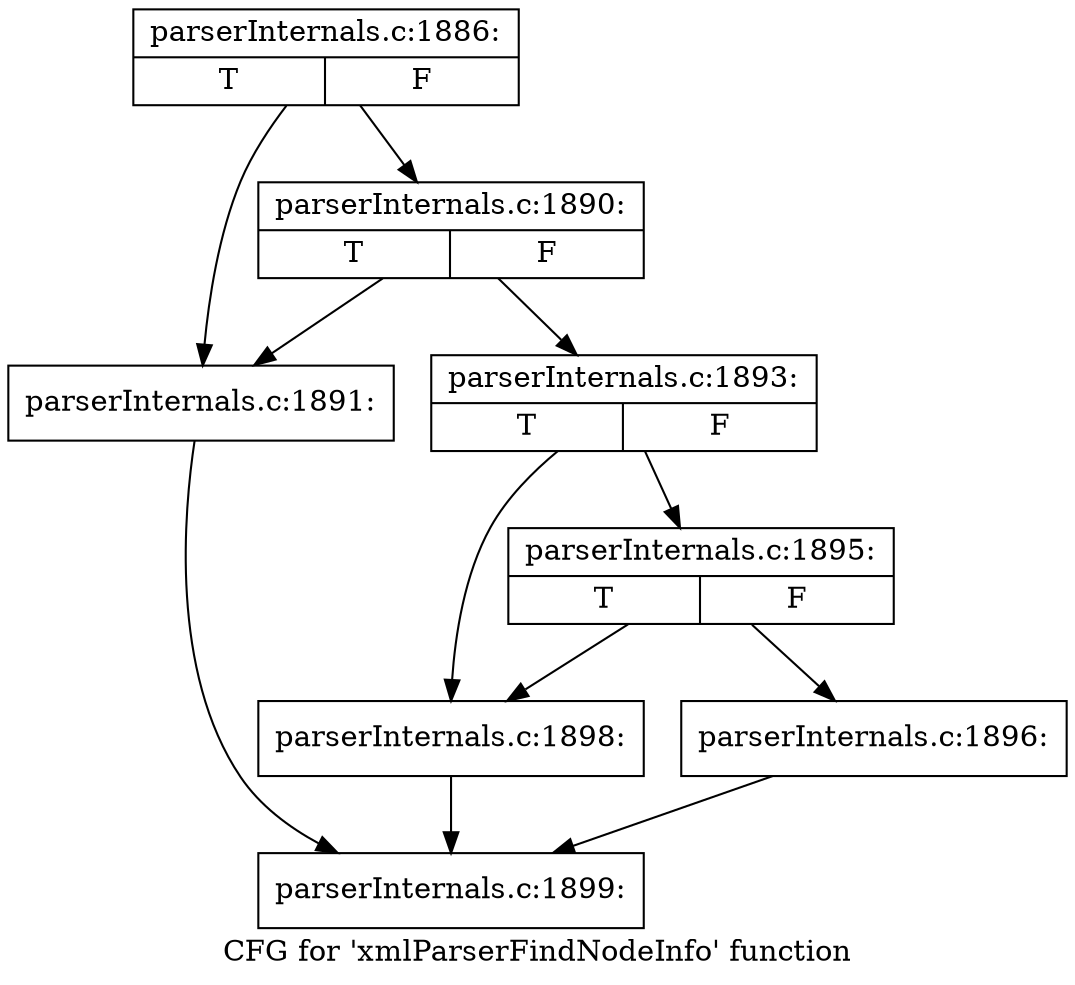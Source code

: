 digraph "CFG for 'xmlParserFindNodeInfo' function" {
	label="CFG for 'xmlParserFindNodeInfo' function";

	Node0x3c9cb00 [shape=record,label="{parserInternals.c:1886:|{<s0>T|<s1>F}}"];
	Node0x3c9cb00 -> Node0x3c9c1b0;
	Node0x3c9cb00 -> Node0x3c9fe80;
	Node0x3c9fe80 [shape=record,label="{parserInternals.c:1890:|{<s0>T|<s1>F}}"];
	Node0x3c9fe80 -> Node0x3c9c1b0;
	Node0x3c9fe80 -> Node0x3c9fe30;
	Node0x3c9c1b0 [shape=record,label="{parserInternals.c:1891:}"];
	Node0x3c9c1b0 -> Node0x3c9c840;
	Node0x3c9fe30 [shape=record,label="{parserInternals.c:1893:|{<s0>T|<s1>F}}"];
	Node0x3c9fe30 -> Node0x3ca1340;
	Node0x3c9fe30 -> Node0x3ca12f0;
	Node0x3ca1340 [shape=record,label="{parserInternals.c:1895:|{<s0>T|<s1>F}}"];
	Node0x3ca1340 -> Node0x3ca0df0;
	Node0x3ca1340 -> Node0x3ca12f0;
	Node0x3ca0df0 [shape=record,label="{parserInternals.c:1896:}"];
	Node0x3ca0df0 -> Node0x3c9c840;
	Node0x3ca12f0 [shape=record,label="{parserInternals.c:1898:}"];
	Node0x3ca12f0 -> Node0x3c9c840;
	Node0x3c9c840 [shape=record,label="{parserInternals.c:1899:}"];
}
